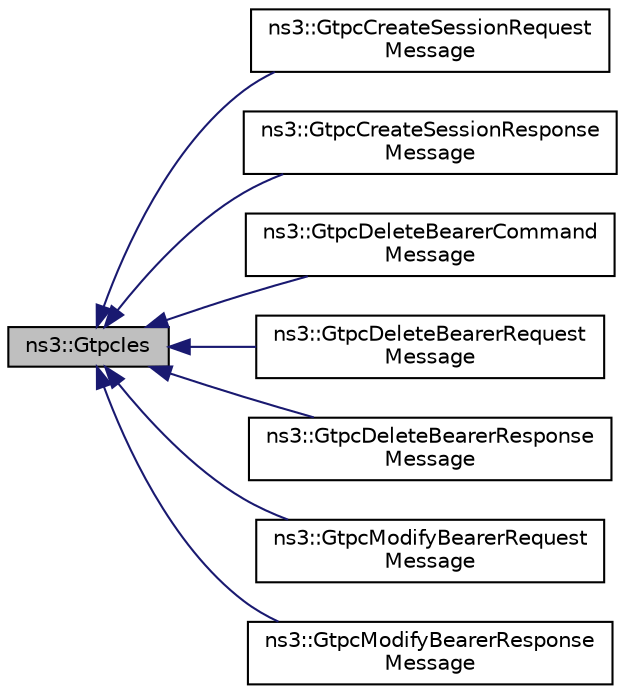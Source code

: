 digraph "ns3::GtpcIes"
{
 // LATEX_PDF_SIZE
  edge [fontname="Helvetica",fontsize="10",labelfontname="Helvetica",labelfontsize="10"];
  node [fontname="Helvetica",fontsize="10",shape=record];
  rankdir="LR";
  Node1 [label="ns3::GtpcIes",height=0.2,width=0.4,color="black", fillcolor="grey75", style="filled", fontcolor="black",tooltip=" "];
  Node1 -> Node2 [dir="back",color="midnightblue",fontsize="10",style="solid",fontname="Helvetica"];
  Node2 [label="ns3::GtpcCreateSessionRequest\lMessage",height=0.2,width=0.4,color="black", fillcolor="white", style="filled",URL="$classns3_1_1_gtpc_create_session_request_message.html",tooltip=" "];
  Node1 -> Node3 [dir="back",color="midnightblue",fontsize="10",style="solid",fontname="Helvetica"];
  Node3 [label="ns3::GtpcCreateSessionResponse\lMessage",height=0.2,width=0.4,color="black", fillcolor="white", style="filled",URL="$classns3_1_1_gtpc_create_session_response_message.html",tooltip=" "];
  Node1 -> Node4 [dir="back",color="midnightblue",fontsize="10",style="solid",fontname="Helvetica"];
  Node4 [label="ns3::GtpcDeleteBearerCommand\lMessage",height=0.2,width=0.4,color="black", fillcolor="white", style="filled",URL="$classns3_1_1_gtpc_delete_bearer_command_message.html",tooltip=" "];
  Node1 -> Node5 [dir="back",color="midnightblue",fontsize="10",style="solid",fontname="Helvetica"];
  Node5 [label="ns3::GtpcDeleteBearerRequest\lMessage",height=0.2,width=0.4,color="black", fillcolor="white", style="filled",URL="$classns3_1_1_gtpc_delete_bearer_request_message.html",tooltip=" "];
  Node1 -> Node6 [dir="back",color="midnightblue",fontsize="10",style="solid",fontname="Helvetica"];
  Node6 [label="ns3::GtpcDeleteBearerResponse\lMessage",height=0.2,width=0.4,color="black", fillcolor="white", style="filled",URL="$classns3_1_1_gtpc_delete_bearer_response_message.html",tooltip=" "];
  Node1 -> Node7 [dir="back",color="midnightblue",fontsize="10",style="solid",fontname="Helvetica"];
  Node7 [label="ns3::GtpcModifyBearerRequest\lMessage",height=0.2,width=0.4,color="black", fillcolor="white", style="filled",URL="$classns3_1_1_gtpc_modify_bearer_request_message.html",tooltip=" "];
  Node1 -> Node8 [dir="back",color="midnightblue",fontsize="10",style="solid",fontname="Helvetica"];
  Node8 [label="ns3::GtpcModifyBearerResponse\lMessage",height=0.2,width=0.4,color="black", fillcolor="white", style="filled",URL="$classns3_1_1_gtpc_modify_bearer_response_message.html",tooltip=" "];
}
